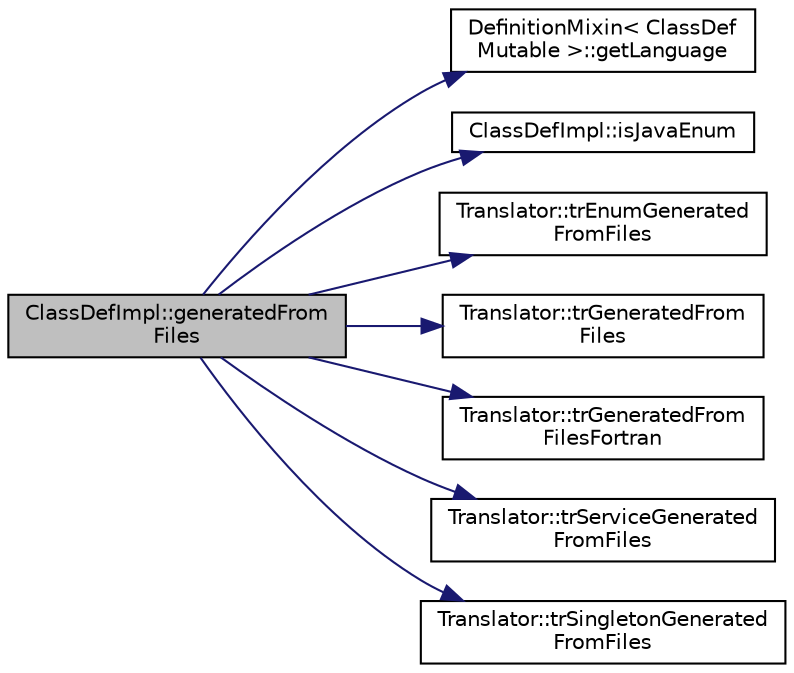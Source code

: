 digraph "ClassDefImpl::generatedFromFiles"
{
 // LATEX_PDF_SIZE
  edge [fontname="Helvetica",fontsize="10",labelfontname="Helvetica",labelfontsize="10"];
  node [fontname="Helvetica",fontsize="10",shape=record];
  rankdir="LR";
  Node1 [label="ClassDefImpl::generatedFrom\lFiles",height=0.2,width=0.4,color="black", fillcolor="grey75", style="filled", fontcolor="black",tooltip=" "];
  Node1 -> Node2 [color="midnightblue",fontsize="10",style="solid",fontname="Helvetica"];
  Node2 [label="DefinitionMixin\< ClassDef\lMutable \>::getLanguage",height=0.2,width=0.4,color="black", fillcolor="white", style="filled",URL="$classDefinitionMixin.html#a2ec39daf3ce8b2fcbeb38da43e840397",tooltip=" "];
  Node1 -> Node3 [color="midnightblue",fontsize="10",style="solid",fontname="Helvetica"];
  Node3 [label="ClassDefImpl::isJavaEnum",height=0.2,width=0.4,color="black", fillcolor="white", style="filled",URL="$classClassDefImpl.html#ac4ec68976f1fedf10b3a389a7688eb64",tooltip=" "];
  Node1 -> Node4 [color="midnightblue",fontsize="10",style="solid",fontname="Helvetica"];
  Node4 [label="Translator::trEnumGenerated\lFromFiles",height=0.2,width=0.4,color="black", fillcolor="white", style="filled",URL="$classTranslator.html#af21afaff7590eb294ec7fb3b18029909",tooltip=" "];
  Node1 -> Node5 [color="midnightblue",fontsize="10",style="solid",fontname="Helvetica"];
  Node5 [label="Translator::trGeneratedFrom\lFiles",height=0.2,width=0.4,color="black", fillcolor="white", style="filled",URL="$classTranslator.html#ab6cb87a7a16f256661ea6e7e08d333cb",tooltip=" "];
  Node1 -> Node6 [color="midnightblue",fontsize="10",style="solid",fontname="Helvetica"];
  Node6 [label="Translator::trGeneratedFrom\lFilesFortran",height=0.2,width=0.4,color="black", fillcolor="white", style="filled",URL="$classTranslator.html#a58bd3fc18bce920201e873ed4338e9a7",tooltip=" "];
  Node1 -> Node7 [color="midnightblue",fontsize="10",style="solid",fontname="Helvetica"];
  Node7 [label="Translator::trServiceGenerated\lFromFiles",height=0.2,width=0.4,color="black", fillcolor="white", style="filled",URL="$classTranslator.html#a2ac28449f8a213c58f9301f8ba23f3da",tooltip=" "];
  Node1 -> Node8 [color="midnightblue",fontsize="10",style="solid",fontname="Helvetica"];
  Node8 [label="Translator::trSingletonGenerated\lFromFiles",height=0.2,width=0.4,color="black", fillcolor="white", style="filled",URL="$classTranslator.html#a8d86724d12b9a4fc73a0a08ff1ebf3d1",tooltip=" "];
}
